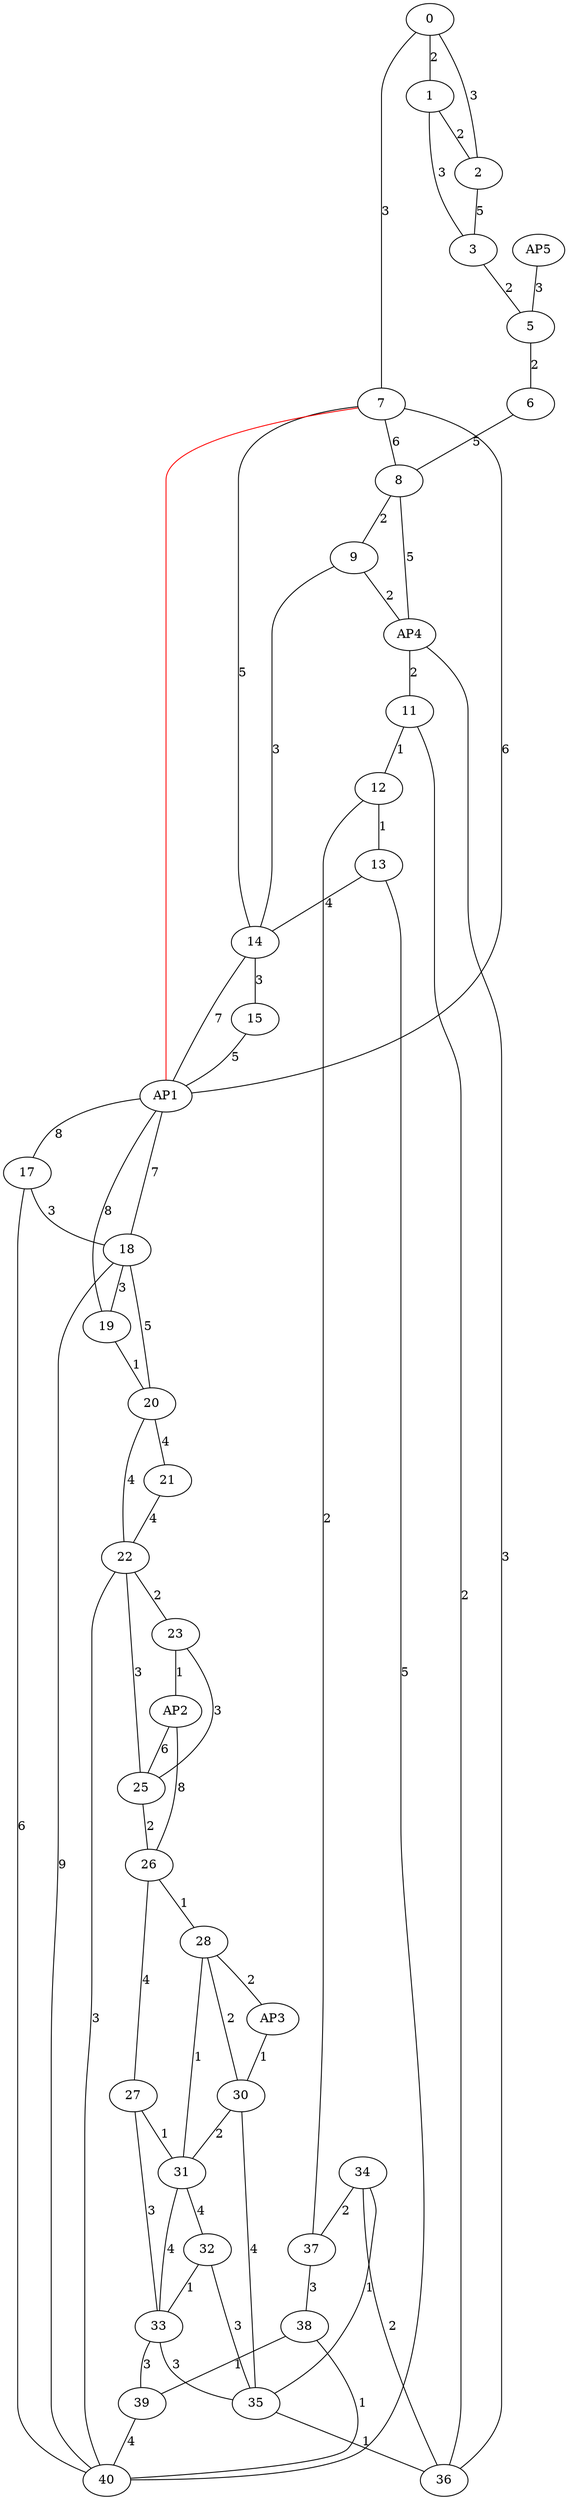 graph G {
"0" -- "1" [label="2"];
"0" -- "2" [label="3"];
"0" -- "7" [label="3"];
"1" -- "2" [label="2"];
"1" -- "3" [label="3"];
"2" -- "3" [label="5"];
"3" -- "5" [label="2"];
"AP5" -- "5" [label="3"];
"5" -- "6" [label="2"];
"6" -- "8" [label="5"];
"7" -- "8" [label="6"];
"7" -- "14" [label="5"];
"7" -- "AP1" [label="6"];
"8" -- "9" [label="2"];
"8" -- "AP4" [label="5"];
"9" -- "AP4" [label="2"];
"9" -- "14" [label="3"];
"AP4" -- "11" [label="2"];
"AP4" -- "36" [label="3"];
"11" -- "12" [label="1"];
"11" -- "36" [label="2"];
"12" -- "13" [label="1"];
"12" -- "37" [label="2"];
"13" -- "14" [label="4"];
"13" -- "40" [label="5"];
"14" -- "15" [label="3"];
"14" -- "AP1" [label="7"];
"15" -- "AP1" [label="5"];
"AP1" -- "17" [label="8"];
"AP1" -- "18" [label="7"];
"AP1" -- "19" [label="8"];
"17" -- "18" [label="3"];
"17" -- "40" [label="6"];
"18" -- "19" [label="3"];
"18" -- "20" [label="5"];
"18" -- "40" [label="9"];
"19" -- "20" [label="1"];
"20" -- "21" [label="4"];
"20" -- "22" [label="4"];
"21" -- "22" [label="4"];
"22" -- "23" [label="2"];
"22" -- "25" [label="3"];
"22" -- "40" [label="3"];
"23" -- "AP2" [label="1"];
"23" -- "25" [label="3"];
"AP2" -- "25" [label="6"];
"AP2" -- "26" [label="8"];
"25" -- "26" [label="2"];
"26" -- "27" [label="4"];
"26" -- "28" [label="1"];
"27" -- "31" [label="1"];
"27" -- "33" [label="3"];
"28" -- "AP3" [label="2"];
"28" -- "30" [label="2"];
"28" -- "31" [label="1"];
"AP3" -- "30" [label="1"];
"30" -- "31" [label="2"];
"30" -- "35" [label="4"];
"31" -- "32" [label="4"];
"31" -- "33" [label="4"];
"32" -- "33" [label="1"];
"32" -- "35" [label="3"];
"33" -- "35" [label="3"];
"33" -- "39" [label="3"];
"34" -- "35" [label="1"];
"34" -- "36" [label="2"];
"34" -- "37" [label="2"];
"35" -- "36" [label="1"];
"37" -- "38" [label="3"];
"38" -- "39" [label="1"];
"38" -- "40" [label="1"];
"39" -- "40" [label="4"];
"7" -- "AP1" [color=red];
}
